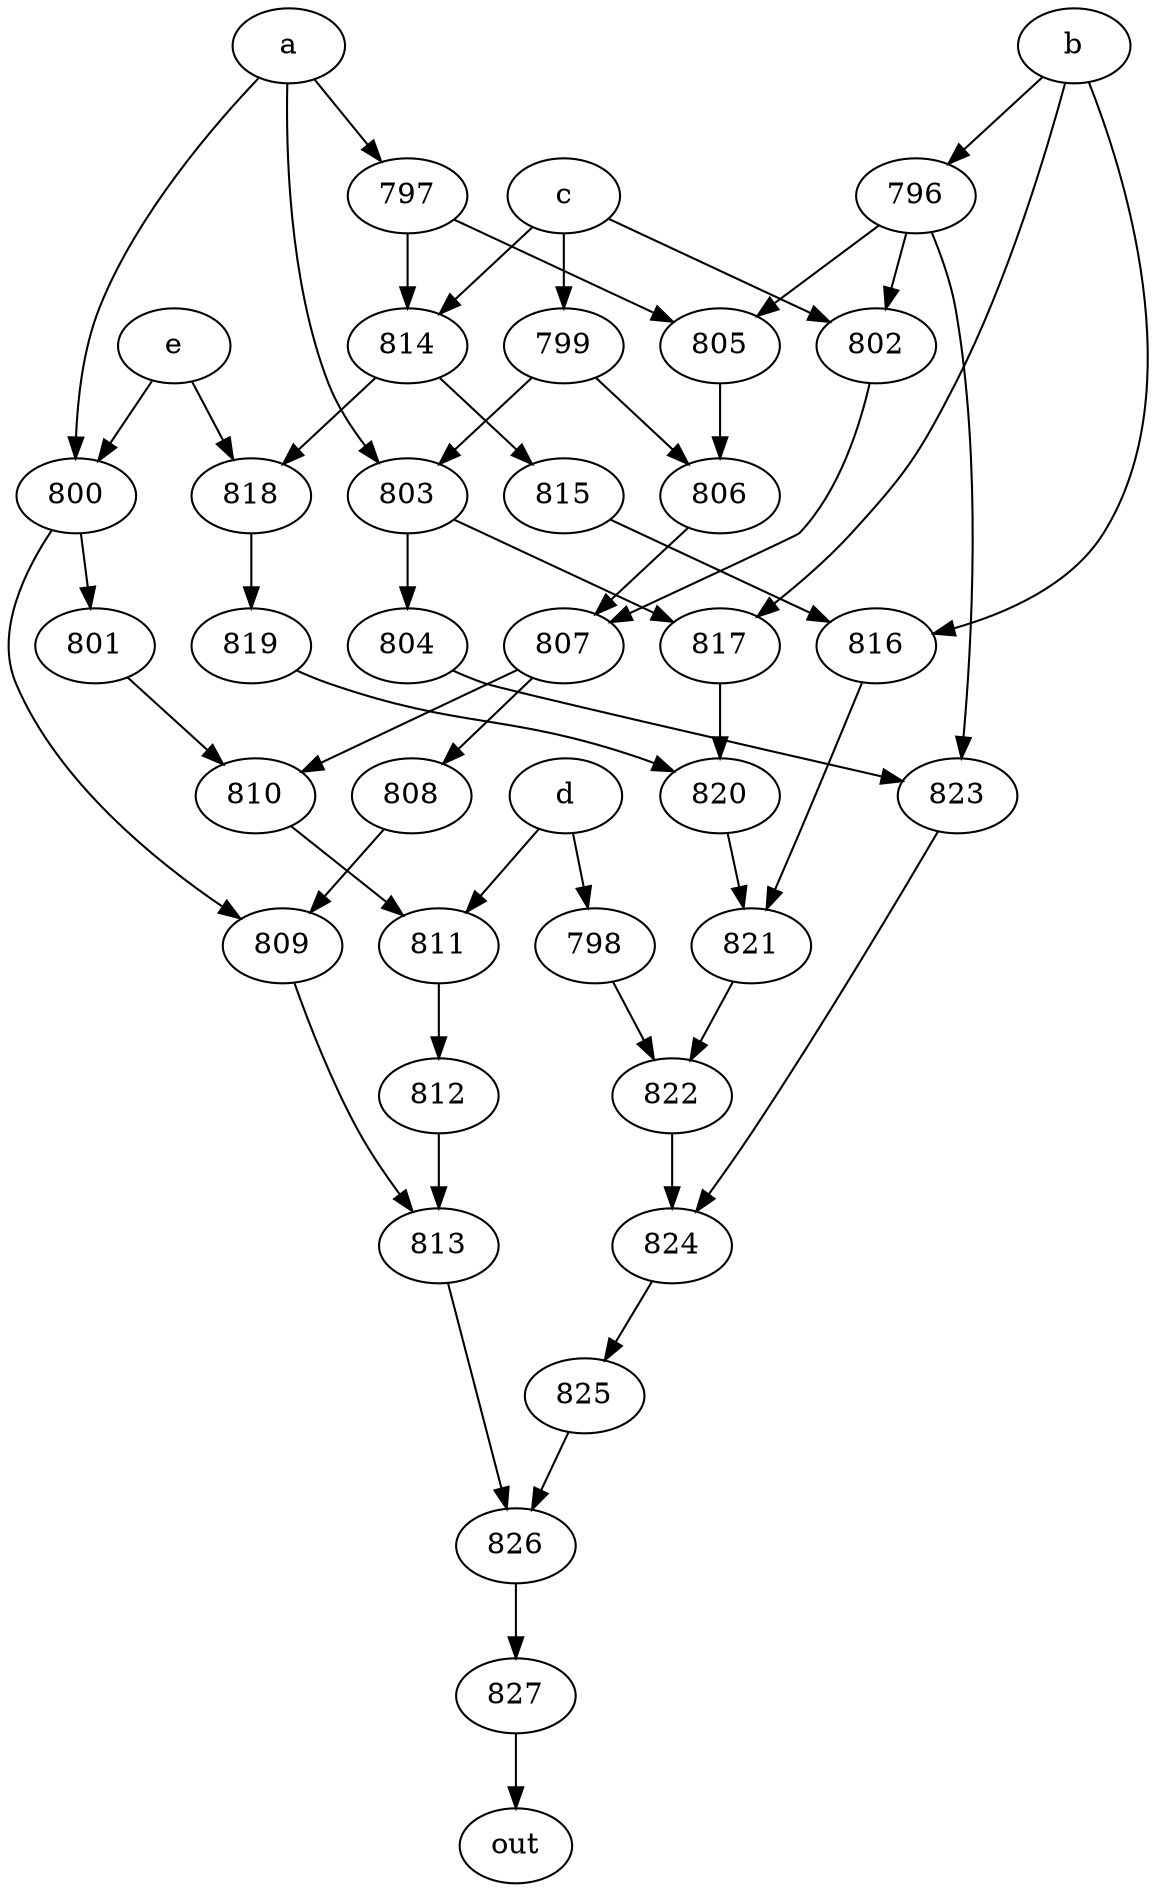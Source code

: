 strict digraph "" {
	827 -> out;
	a -> 797;
	a -> 800;
	a -> 803;
	797 -> 805;
	797 -> 814;
	800 -> 801;
	800 -> 809;
	803 -> 804;
	803 -> 817;
	805 -> 806;
	814 -> 815;
	814 -> 818;
	801 -> 810;
	809 -> 813;
	804 -> 823;
	817 -> 820;
	b -> 817;
	b -> 796;
	b -> 816;
	796 -> 805;
	796 -> 802;
	796 -> 823;
	816 -> 821;
	802 -> 807;
	823 -> 824;
	821 -> 822;
	820 -> 821;
	c -> 814;
	c -> 802;
	c -> 799;
	799 -> 803;
	799 -> 806;
	806 -> 807;
	807 -> 810;
	807 -> 808;
	815 -> 816;
	818 -> 819;
	d -> 798;
	d -> 811;
	798 -> 822;
	811 -> 812;
	822 -> 824;
	812 -> 813;
	e -> 800;
	e -> 818;
	819 -> 820;
	824 -> 825;
	810 -> 811;
	813 -> 826;
	808 -> 809;
	826 -> 827;
	825 -> 826;
}
